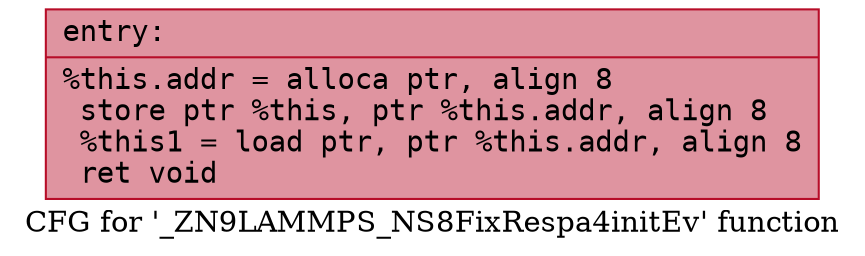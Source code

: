 digraph "CFG for '_ZN9LAMMPS_NS8FixRespa4initEv' function" {
	label="CFG for '_ZN9LAMMPS_NS8FixRespa4initEv' function";

	Node0x5625a2d1ead0 [shape=record,color="#b70d28ff", style=filled, fillcolor="#b70d2870" fontname="Courier",label="{entry:\l|  %this.addr = alloca ptr, align 8\l  store ptr %this, ptr %this.addr, align 8\l  %this1 = load ptr, ptr %this.addr, align 8\l  ret void\l}"];
}
